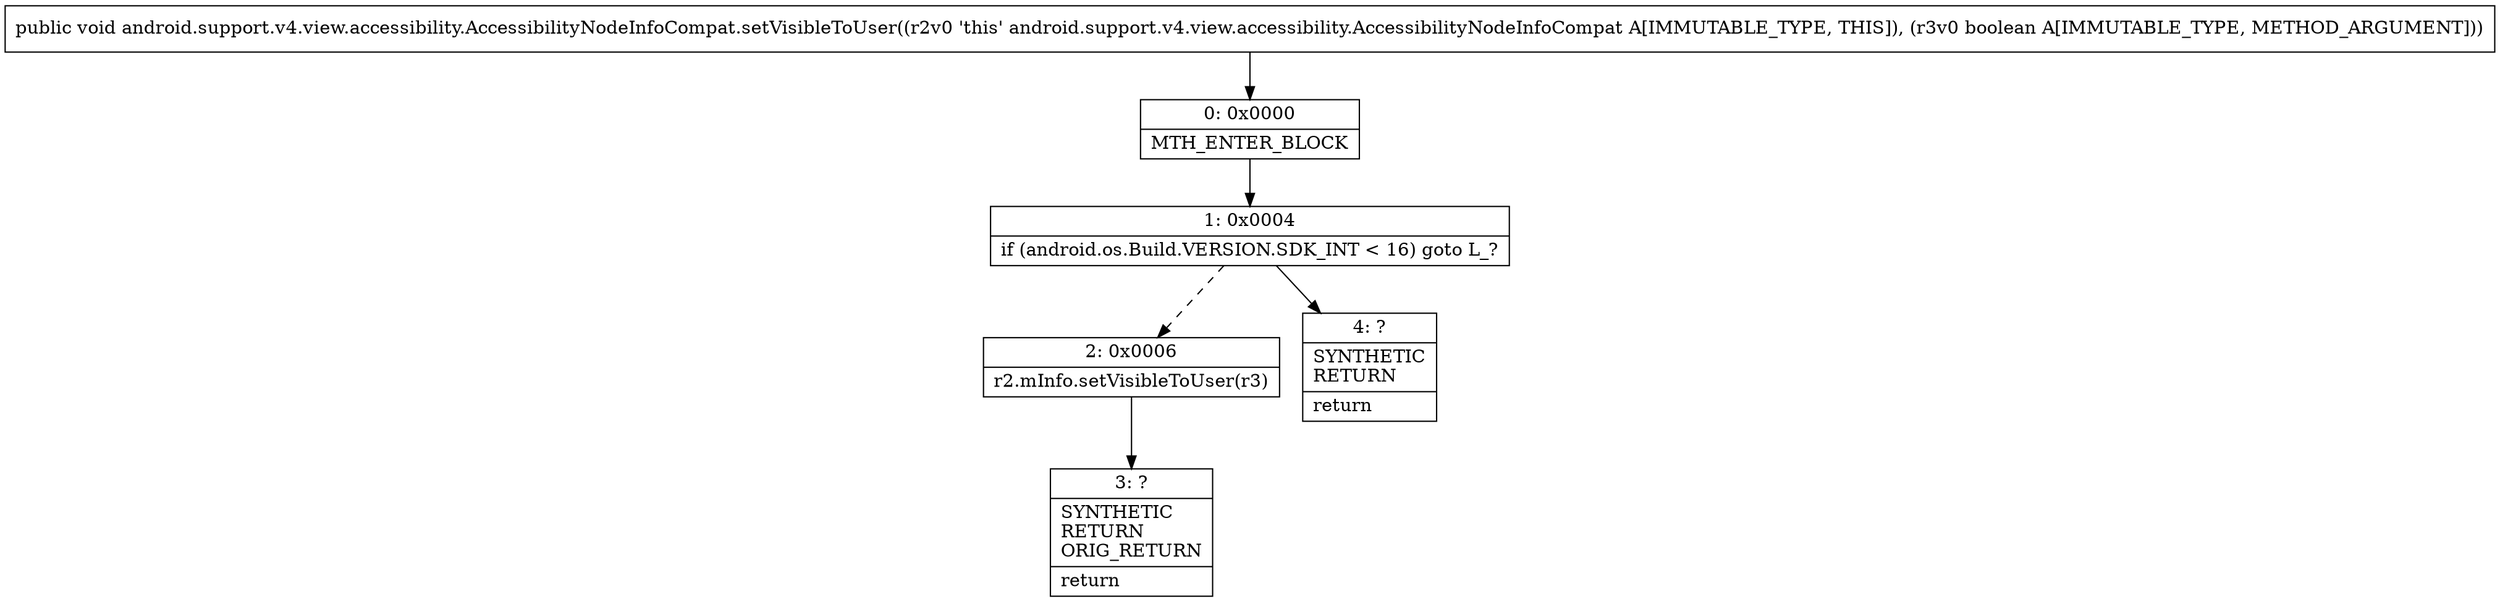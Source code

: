 digraph "CFG forandroid.support.v4.view.accessibility.AccessibilityNodeInfoCompat.setVisibleToUser(Z)V" {
Node_0 [shape=record,label="{0\:\ 0x0000|MTH_ENTER_BLOCK\l}"];
Node_1 [shape=record,label="{1\:\ 0x0004|if (android.os.Build.VERSION.SDK_INT \< 16) goto L_?\l}"];
Node_2 [shape=record,label="{2\:\ 0x0006|r2.mInfo.setVisibleToUser(r3)\l}"];
Node_3 [shape=record,label="{3\:\ ?|SYNTHETIC\lRETURN\lORIG_RETURN\l|return\l}"];
Node_4 [shape=record,label="{4\:\ ?|SYNTHETIC\lRETURN\l|return\l}"];
MethodNode[shape=record,label="{public void android.support.v4.view.accessibility.AccessibilityNodeInfoCompat.setVisibleToUser((r2v0 'this' android.support.v4.view.accessibility.AccessibilityNodeInfoCompat A[IMMUTABLE_TYPE, THIS]), (r3v0 boolean A[IMMUTABLE_TYPE, METHOD_ARGUMENT])) }"];
MethodNode -> Node_0;
Node_0 -> Node_1;
Node_1 -> Node_2[style=dashed];
Node_1 -> Node_4;
Node_2 -> Node_3;
}

